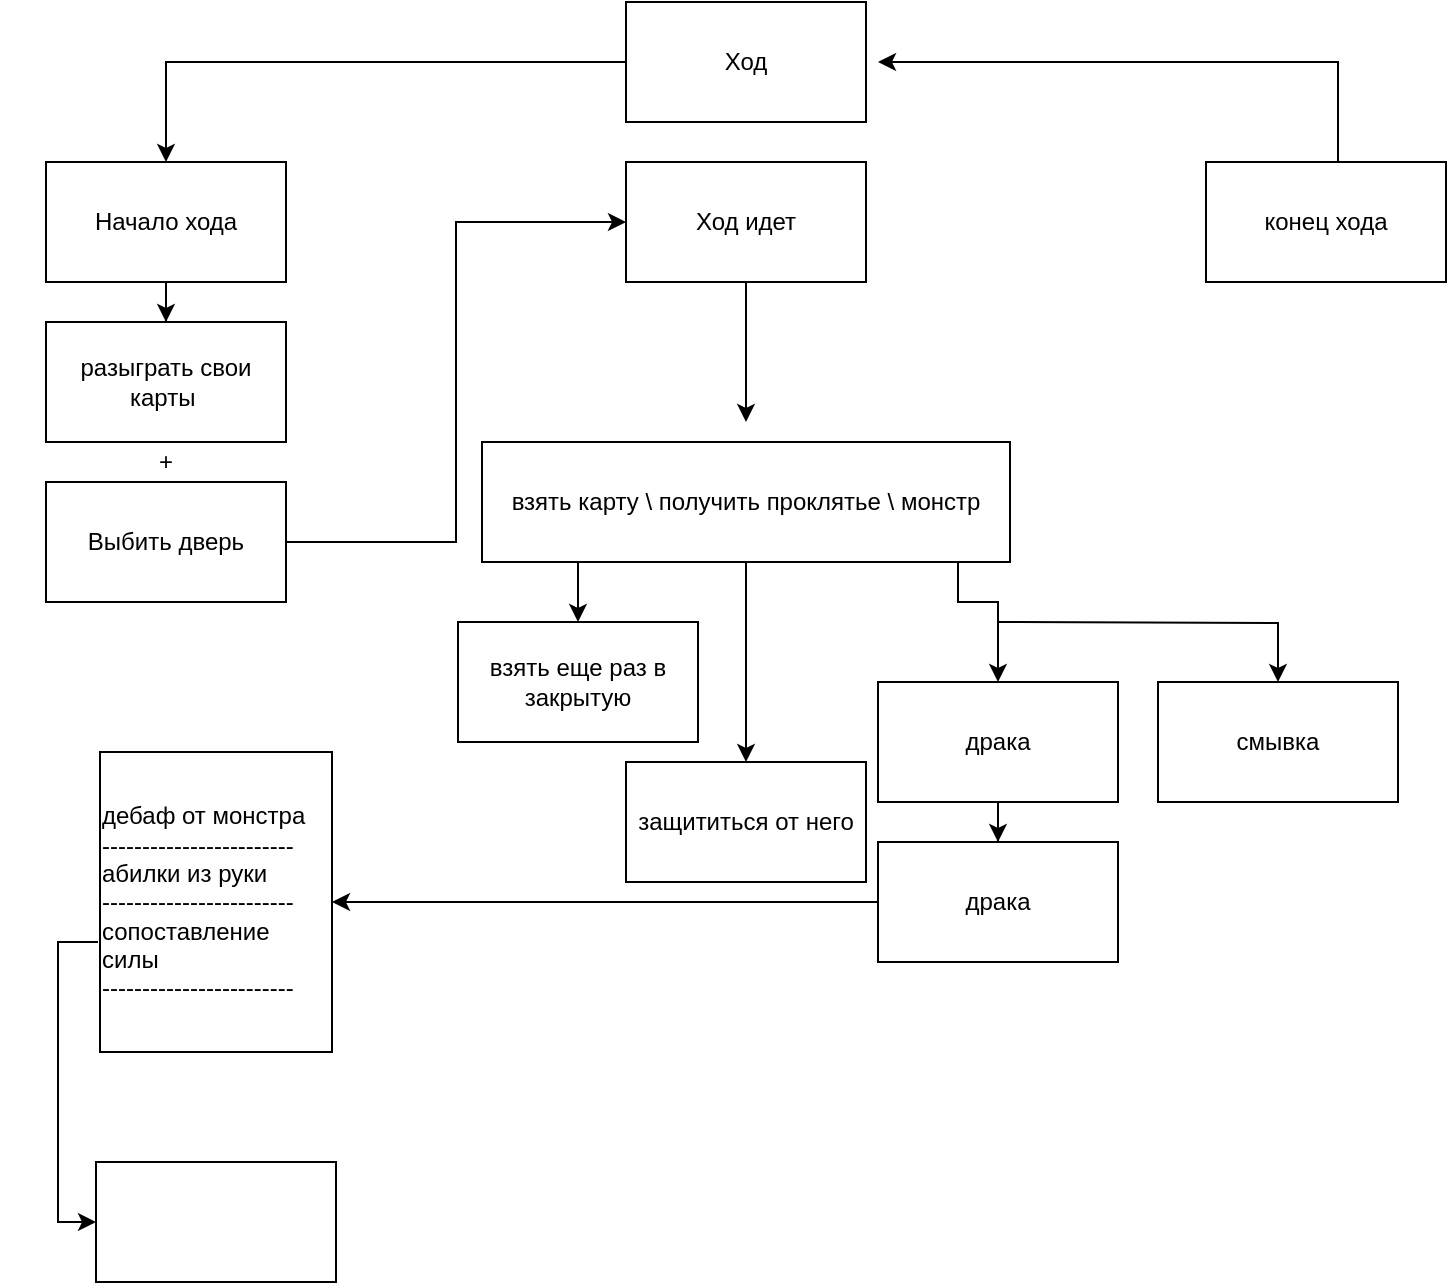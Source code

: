 <mxfile version="13.6.2" type="github">
  <diagram id="C96WtojzTomYykdgPVTl" name="Page-1">
    <mxGraphModel dx="1038" dy="580" grid="1" gridSize="10" guides="1" tooltips="1" connect="1" arrows="1" fold="1" page="1" pageScale="1" pageWidth="827" pageHeight="1169" math="0" shadow="0">
      <root>
        <mxCell id="0" />
        <mxCell id="1" parent="0" />
        <mxCell id="-CBhZGeAXnUCAFE3jPbe-429" style="edgeStyle=orthogonalEdgeStyle;rounded=0;orthogonalLoop=1;jettySize=auto;html=1;entryX=0.5;entryY=0;entryDx=0;entryDy=0;" edge="1" parent="1" source="-CBhZGeAXnUCAFE3jPbe-1" target="-CBhZGeAXnUCAFE3jPbe-424">
          <mxGeometry relative="1" as="geometry" />
        </mxCell>
        <mxCell id="-CBhZGeAXnUCAFE3jPbe-1" value="" style="rounded=0;whiteSpace=wrap;html=1;" vertex="1" parent="1">
          <mxGeometry x="354" y="10" width="120" height="60" as="geometry" />
        </mxCell>
        <mxCell id="-CBhZGeAXnUCAFE3jPbe-423" style="edgeStyle=orthogonalEdgeStyle;rounded=0;orthogonalLoop=1;jettySize=auto;html=1;exitX=0.5;exitY=1;exitDx=0;exitDy=0;" edge="1" parent="1" source="-CBhZGeAXnUCAFE3jPbe-1" target="-CBhZGeAXnUCAFE3jPbe-1">
          <mxGeometry relative="1" as="geometry" />
        </mxCell>
        <mxCell id="-CBhZGeAXnUCAFE3jPbe-432" value="" style="edgeStyle=orthogonalEdgeStyle;rounded=0;orthogonalLoop=1;jettySize=auto;html=1;entryX=0.5;entryY=0;entryDx=0;entryDy=0;" edge="1" parent="1" source="-CBhZGeAXnUCAFE3jPbe-424" target="-CBhZGeAXnUCAFE3jPbe-427">
          <mxGeometry relative="1" as="geometry">
            <Array as="points" />
          </mxGeometry>
        </mxCell>
        <mxCell id="-CBhZGeAXnUCAFE3jPbe-424" value="" style="rounded=0;whiteSpace=wrap;html=1;" vertex="1" parent="1">
          <mxGeometry x="64" y="90" width="120" height="60" as="geometry" />
        </mxCell>
        <mxCell id="-CBhZGeAXnUCAFE3jPbe-453" value="" style="edgeStyle=orthogonalEdgeStyle;rounded=0;orthogonalLoop=1;jettySize=auto;html=1;" edge="1" parent="1" source="-CBhZGeAXnUCAFE3jPbe-425">
          <mxGeometry relative="1" as="geometry">
            <mxPoint x="414" y="220" as="targetPoint" />
          </mxGeometry>
        </mxCell>
        <mxCell id="-CBhZGeAXnUCAFE3jPbe-425" value="" style="rounded=0;whiteSpace=wrap;html=1;" vertex="1" parent="1">
          <mxGeometry x="354" y="90" width="120" height="60" as="geometry" />
        </mxCell>
        <mxCell id="-CBhZGeAXnUCAFE3jPbe-481" style="edgeStyle=orthogonalEdgeStyle;rounded=0;orthogonalLoop=1;jettySize=auto;html=1;" edge="1" parent="1" source="-CBhZGeAXnUCAFE3jPbe-426">
          <mxGeometry relative="1" as="geometry">
            <mxPoint x="480" y="40" as="targetPoint" />
            <Array as="points">
              <mxPoint x="710" y="40" />
            </Array>
          </mxGeometry>
        </mxCell>
        <mxCell id="-CBhZGeAXnUCAFE3jPbe-426" value="конец хода" style="rounded=0;whiteSpace=wrap;html=1;" vertex="1" parent="1">
          <mxGeometry x="644" y="90" width="120" height="60" as="geometry" />
        </mxCell>
        <mxCell id="-CBhZGeAXnUCAFE3jPbe-427" value="" style="rounded=0;whiteSpace=wrap;html=1;" vertex="1" parent="1">
          <mxGeometry x="64" y="170" width="120" height="60" as="geometry" />
        </mxCell>
        <mxCell id="-CBhZGeAXnUCAFE3jPbe-451" style="edgeStyle=orthogonalEdgeStyle;rounded=0;orthogonalLoop=1;jettySize=auto;html=1;entryX=0;entryY=0.5;entryDx=0;entryDy=0;" edge="1" parent="1" source="-CBhZGeAXnUCAFE3jPbe-428" target="-CBhZGeAXnUCAFE3jPbe-425">
          <mxGeometry relative="1" as="geometry" />
        </mxCell>
        <mxCell id="-CBhZGeAXnUCAFE3jPbe-428" value="" style="rounded=0;whiteSpace=wrap;html=1;" vertex="1" parent="1">
          <mxGeometry x="64" y="250" width="120" height="60" as="geometry" />
        </mxCell>
        <mxCell id="-CBhZGeAXnUCAFE3jPbe-433" value="+" style="text;html=1;strokeColor=none;fillColor=none;align=center;verticalAlign=middle;whiteSpace=wrap;rounded=0;" vertex="1" parent="1">
          <mxGeometry x="104" y="230" width="40" height="20" as="geometry" />
        </mxCell>
        <mxCell id="-CBhZGeAXnUCAFE3jPbe-435" value="Ход" style="text;html=1;strokeColor=none;fillColor=none;align=center;verticalAlign=middle;whiteSpace=wrap;rounded=0;" vertex="1" parent="1">
          <mxGeometry x="394" y="30" width="40" height="20" as="geometry" />
        </mxCell>
        <mxCell id="-CBhZGeAXnUCAFE3jPbe-436" value="Начало хода" style="text;html=1;strokeColor=none;fillColor=none;align=center;verticalAlign=middle;whiteSpace=wrap;rounded=0;" vertex="1" parent="1">
          <mxGeometry x="76" y="110" width="96" height="20" as="geometry" />
        </mxCell>
        <mxCell id="-CBhZGeAXnUCAFE3jPbe-437" value="Ход идет" style="text;html=1;strokeColor=none;fillColor=none;align=center;verticalAlign=middle;whiteSpace=wrap;rounded=0;" vertex="1" parent="1">
          <mxGeometry x="381" y="110" width="66" height="20" as="geometry" />
        </mxCell>
        <mxCell id="-CBhZGeAXnUCAFE3jPbe-440" value="разыграть свои&lt;br&gt;карты&amp;nbsp;" style="text;html=1;strokeColor=none;fillColor=none;align=center;verticalAlign=middle;whiteSpace=wrap;rounded=0;" vertex="1" parent="1">
          <mxGeometry x="41" y="190" width="166" height="20" as="geometry" />
        </mxCell>
        <mxCell id="-CBhZGeAXnUCAFE3jPbe-441" value="Выбить дверь" style="text;html=1;strokeColor=none;fillColor=none;align=center;verticalAlign=middle;whiteSpace=wrap;rounded=0;" vertex="1" parent="1">
          <mxGeometry x="76" y="270" width="96" height="20" as="geometry" />
        </mxCell>
        <mxCell id="-CBhZGeAXnUCAFE3jPbe-459" value="" style="edgeStyle=orthogonalEdgeStyle;rounded=0;orthogonalLoop=1;jettySize=auto;html=1;" edge="1" parent="1" source="-CBhZGeAXnUCAFE3jPbe-452" target="-CBhZGeAXnUCAFE3jPbe-458">
          <mxGeometry relative="1" as="geometry">
            <Array as="points">
              <mxPoint x="330" y="310" />
              <mxPoint x="330" y="310" />
            </Array>
          </mxGeometry>
        </mxCell>
        <mxCell id="-CBhZGeAXnUCAFE3jPbe-463" style="edgeStyle=orthogonalEdgeStyle;rounded=0;orthogonalLoop=1;jettySize=auto;html=1;" edge="1" parent="1" source="-CBhZGeAXnUCAFE3jPbe-452" target="-CBhZGeAXnUCAFE3jPbe-464">
          <mxGeometry relative="1" as="geometry">
            <mxPoint x="414" y="450" as="targetPoint" />
          </mxGeometry>
        </mxCell>
        <mxCell id="-CBhZGeAXnUCAFE3jPbe-474" value="" style="edgeStyle=orthogonalEdgeStyle;rounded=0;orthogonalLoop=1;jettySize=auto;html=1;entryX=0.5;entryY=0;entryDx=0;entryDy=0;" edge="1" parent="1" source="-CBhZGeAXnUCAFE3jPbe-452" target="-CBhZGeAXnUCAFE3jPbe-475">
          <mxGeometry relative="1" as="geometry">
            <mxPoint x="520" y="450" as="targetPoint" />
            <Array as="points">
              <mxPoint x="520" y="310" />
              <mxPoint x="540" y="310" />
            </Array>
          </mxGeometry>
        </mxCell>
        <mxCell id="-CBhZGeAXnUCAFE3jPbe-482" style="edgeStyle=orthogonalEdgeStyle;rounded=0;orthogonalLoop=1;jettySize=auto;html=1;entryX=0.5;entryY=0;entryDx=0;entryDy=0;" edge="1" parent="1" target="-CBhZGeAXnUCAFE3jPbe-478">
          <mxGeometry relative="1" as="geometry">
            <mxPoint x="540" y="320" as="sourcePoint" />
          </mxGeometry>
        </mxCell>
        <mxCell id="-CBhZGeAXnUCAFE3jPbe-452" value="взять карту \ получить проклятье \ монстр" style="rounded=0;whiteSpace=wrap;html=1;" vertex="1" parent="1">
          <mxGeometry x="282" y="230" width="264" height="60" as="geometry" />
        </mxCell>
        <mxCell id="-CBhZGeAXnUCAFE3jPbe-458" value="взять еще раз в закрытую" style="whiteSpace=wrap;html=1;rounded=0;" vertex="1" parent="1">
          <mxGeometry x="270" y="320" width="120" height="60" as="geometry" />
        </mxCell>
        <mxCell id="-CBhZGeAXnUCAFE3jPbe-464" value="защититься от него" style="rounded=0;whiteSpace=wrap;html=1;" vertex="1" parent="1">
          <mxGeometry x="354" y="390" width="120" height="60" as="geometry" />
        </mxCell>
        <mxCell id="-CBhZGeAXnUCAFE3jPbe-477" value="" style="edgeStyle=orthogonalEdgeStyle;rounded=0;orthogonalLoop=1;jettySize=auto;html=1;" edge="1" parent="1" source="-CBhZGeAXnUCAFE3jPbe-475" target="-CBhZGeAXnUCAFE3jPbe-476">
          <mxGeometry relative="1" as="geometry" />
        </mxCell>
        <mxCell id="-CBhZGeAXnUCAFE3jPbe-475" value="драка" style="rounded=0;whiteSpace=wrap;html=1;" vertex="1" parent="1">
          <mxGeometry x="480" y="350" width="120" height="60" as="geometry" />
        </mxCell>
        <mxCell id="-CBhZGeAXnUCAFE3jPbe-484" value="" style="edgeStyle=orthogonalEdgeStyle;rounded=0;orthogonalLoop=1;jettySize=auto;html=1;" edge="1" parent="1" source="-CBhZGeAXnUCAFE3jPbe-476" target="-CBhZGeAXnUCAFE3jPbe-483">
          <mxGeometry relative="1" as="geometry" />
        </mxCell>
        <mxCell id="-CBhZGeAXnUCAFE3jPbe-476" value="драка" style="rounded=0;whiteSpace=wrap;html=1;" vertex="1" parent="1">
          <mxGeometry x="480" y="430" width="120" height="60" as="geometry" />
        </mxCell>
        <mxCell id="-CBhZGeAXnUCAFE3jPbe-478" value="смывка" style="rounded=0;whiteSpace=wrap;html=1;" vertex="1" parent="1">
          <mxGeometry x="620" y="350" width="120" height="60" as="geometry" />
        </mxCell>
        <mxCell id="-CBhZGeAXnUCAFE3jPbe-486" value="" style="edgeStyle=orthogonalEdgeStyle;rounded=0;orthogonalLoop=1;jettySize=auto;html=1;" edge="1" parent="1" target="-CBhZGeAXnUCAFE3jPbe-485">
          <mxGeometry relative="1" as="geometry">
            <mxPoint x="90" y="480" as="sourcePoint" />
            <Array as="points">
              <mxPoint x="70" y="480" />
              <mxPoint x="70" y="620" />
            </Array>
          </mxGeometry>
        </mxCell>
        <mxCell id="-CBhZGeAXnUCAFE3jPbe-483" value="&lt;div style=&quot;text-align: left&quot;&gt;&lt;span&gt;дебаф от монстра&lt;br&gt;------------------------&lt;/span&gt;&lt;/div&gt;&lt;span&gt;&lt;div style=&quot;text-align: left&quot;&gt;&lt;span&gt;абилки из руки&lt;/span&gt;&lt;/div&gt;&lt;/span&gt;&lt;span&gt;&lt;div style=&quot;text-align: left&quot;&gt;&lt;span&gt;------------------------&lt;br&gt;сопоставление силы&lt;br&gt;------------------------&lt;/span&gt;&lt;/div&gt;&lt;/span&gt;" style="rounded=0;whiteSpace=wrap;html=1;align=center;strokeWidth=1;" vertex="1" parent="1">
          <mxGeometry x="91" y="385" width="116" height="150" as="geometry" />
        </mxCell>
        <mxCell id="-CBhZGeAXnUCAFE3jPbe-485" value="" style="whiteSpace=wrap;html=1;rounded=0;strokeWidth=1;" vertex="1" parent="1">
          <mxGeometry x="89" y="590" width="120" height="60" as="geometry" />
        </mxCell>
      </root>
    </mxGraphModel>
  </diagram>
</mxfile>
